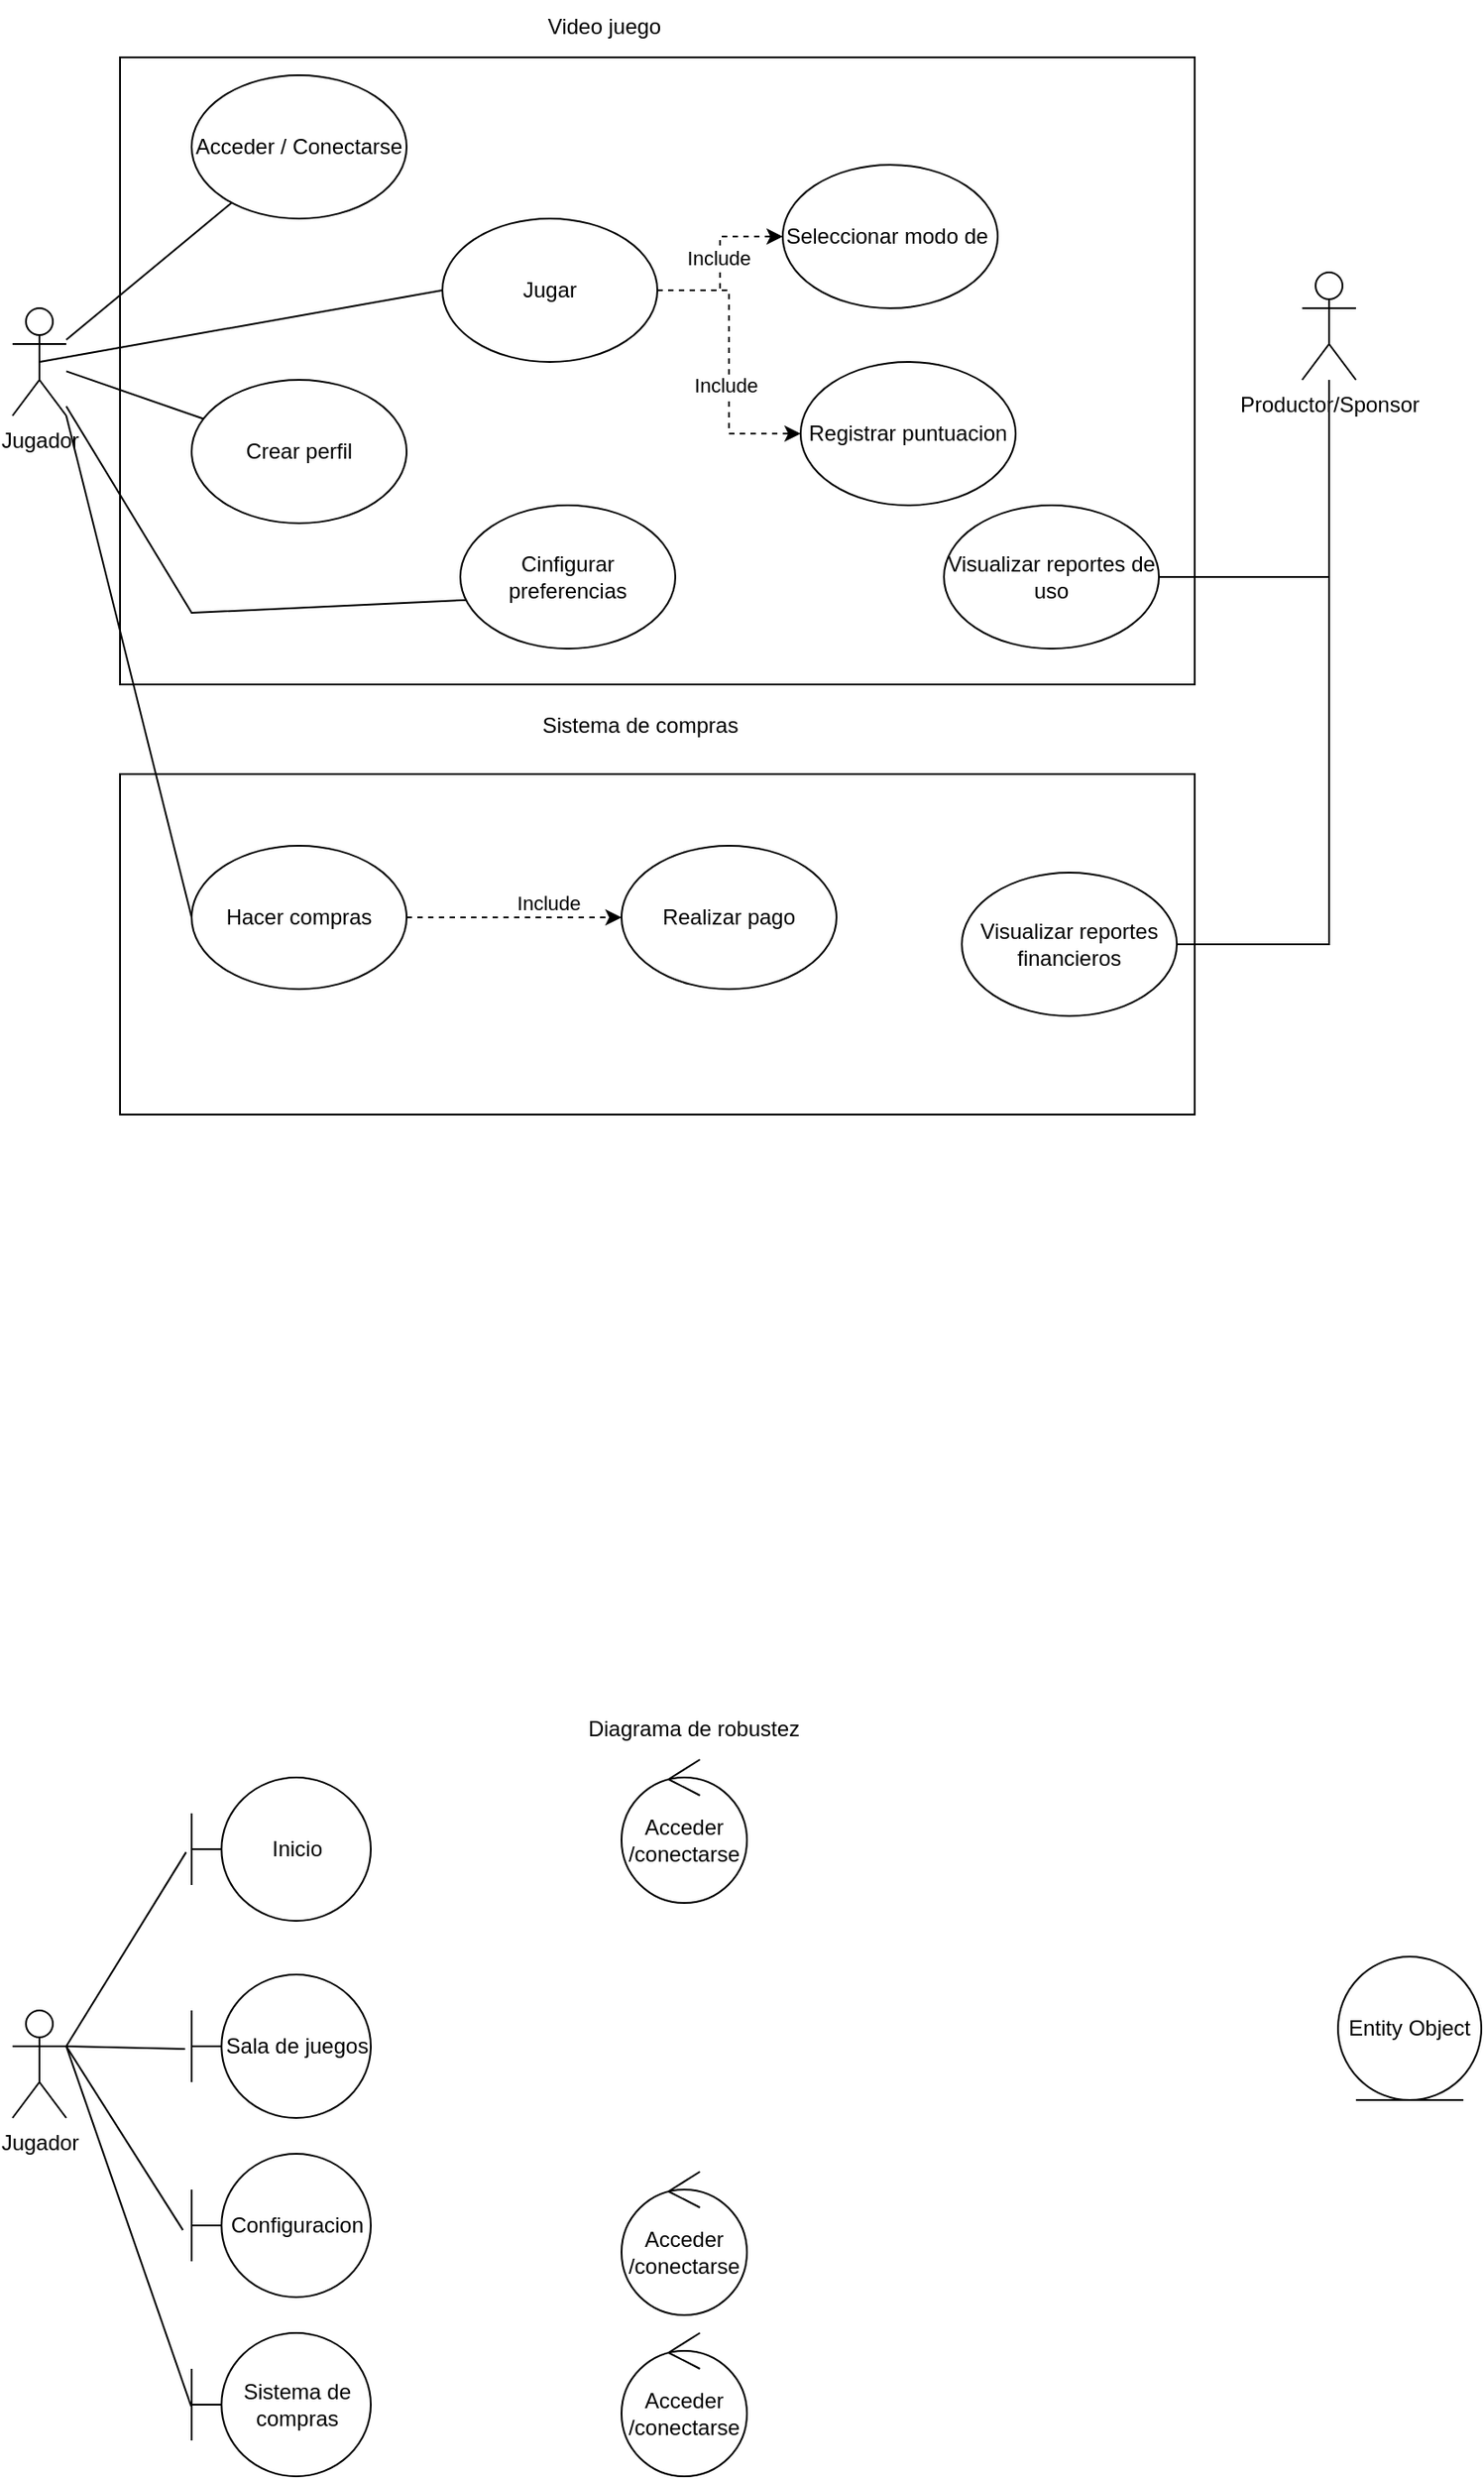 <mxfile version="24.7.17">
  <diagram name="Page-1" id="NE_QDzCsGQ2IUwWmbjlV">
    <mxGraphModel dx="1229" dy="773" grid="1" gridSize="10" guides="1" tooltips="1" connect="1" arrows="1" fold="1" page="1" pageScale="1" pageWidth="850" pageHeight="1100" math="0" shadow="0">
      <root>
        <mxCell id="0" />
        <mxCell id="1" parent="0" />
        <mxCell id="tEenduS5illh0GwvhTWt-1" value="" style="rounded=0;whiteSpace=wrap;html=1;" vertex="1" parent="1">
          <mxGeometry x="100" y="40" width="600" height="350" as="geometry" />
        </mxCell>
        <mxCell id="tEenduS5illh0GwvhTWt-2" value="Jugador&lt;div&gt;&lt;br&gt;&lt;/div&gt;" style="shape=umlActor;verticalLabelPosition=bottom;verticalAlign=top;html=1;outlineConnect=0;" vertex="1" parent="1">
          <mxGeometry x="40" y="180" width="30" height="60" as="geometry" />
        </mxCell>
        <mxCell id="tEenduS5illh0GwvhTWt-3" value="Productor/Sponsor" style="shape=umlActor;verticalLabelPosition=bottom;verticalAlign=top;html=1;outlineConnect=0;" vertex="1" parent="1">
          <mxGeometry x="760" y="160" width="30" height="60" as="geometry" />
        </mxCell>
        <mxCell id="tEenduS5illh0GwvhTWt-4" value="Acceder / Conectarse" style="ellipse;whiteSpace=wrap;html=1;" vertex="1" parent="1">
          <mxGeometry x="140" y="50" width="120" height="80" as="geometry" />
        </mxCell>
        <mxCell id="tEenduS5illh0GwvhTWt-15" style="edgeStyle=orthogonalEdgeStyle;rounded=0;orthogonalLoop=1;jettySize=auto;html=1;entryX=0;entryY=0.5;entryDx=0;entryDy=0;dashed=1;" edge="1" parent="1" source="tEenduS5illh0GwvhTWt-5" target="tEenduS5illh0GwvhTWt-9">
          <mxGeometry relative="1" as="geometry" />
        </mxCell>
        <mxCell id="tEenduS5illh0GwvhTWt-20" value="Include" style="edgeLabel;html=1;align=center;verticalAlign=middle;resizable=0;points=[];" vertex="1" connectable="0" parent="tEenduS5illh0GwvhTWt-15">
          <mxGeometry x="0.074" y="1" relative="1" as="geometry">
            <mxPoint as="offset" />
          </mxGeometry>
        </mxCell>
        <mxCell id="tEenduS5illh0GwvhTWt-16" style="edgeStyle=orthogonalEdgeStyle;rounded=0;orthogonalLoop=1;jettySize=auto;html=1;dashed=1;" edge="1" parent="1" source="tEenduS5illh0GwvhTWt-5" target="tEenduS5illh0GwvhTWt-8">
          <mxGeometry relative="1" as="geometry" />
        </mxCell>
        <mxCell id="tEenduS5illh0GwvhTWt-19" value="Include" style="edgeLabel;html=1;align=center;verticalAlign=middle;resizable=0;points=[];" vertex="1" connectable="0" parent="tEenduS5illh0GwvhTWt-16">
          <mxGeometry x="0.154" y="-2" relative="1" as="geometry">
            <mxPoint as="offset" />
          </mxGeometry>
        </mxCell>
        <mxCell id="tEenduS5illh0GwvhTWt-5" value="Jugar" style="ellipse;whiteSpace=wrap;html=1;" vertex="1" parent="1">
          <mxGeometry x="280" y="130" width="120" height="80" as="geometry" />
        </mxCell>
        <mxCell id="tEenduS5illh0GwvhTWt-6" value="Crear perfil" style="ellipse;whiteSpace=wrap;html=1;" vertex="1" parent="1">
          <mxGeometry x="140" y="220" width="120" height="80" as="geometry" />
        </mxCell>
        <mxCell id="tEenduS5illh0GwvhTWt-7" value="Cinfigurar preferencias" style="ellipse;whiteSpace=wrap;html=1;" vertex="1" parent="1">
          <mxGeometry x="290" y="290" width="120" height="80" as="geometry" />
        </mxCell>
        <mxCell id="tEenduS5illh0GwvhTWt-8" value="Registrar puntuacion" style="ellipse;whiteSpace=wrap;html=1;" vertex="1" parent="1">
          <mxGeometry x="480" y="210" width="120" height="80" as="geometry" />
        </mxCell>
        <mxCell id="tEenduS5illh0GwvhTWt-9" value="Seleccionar modo de&amp;nbsp;" style="ellipse;whiteSpace=wrap;html=1;" vertex="1" parent="1">
          <mxGeometry x="470" y="100" width="120" height="80" as="geometry" />
        </mxCell>
        <mxCell id="tEenduS5illh0GwvhTWt-10" value="" style="endArrow=none;html=1;rounded=0;exitX=0.029;exitY=0.661;exitDx=0;exitDy=0;exitPerimeter=0;" edge="1" parent="1" source="tEenduS5illh0GwvhTWt-7" target="tEenduS5illh0GwvhTWt-2">
          <mxGeometry width="50" height="50" relative="1" as="geometry">
            <mxPoint x="400" y="320" as="sourcePoint" />
            <mxPoint x="450" y="270" as="targetPoint" />
            <Array as="points">
              <mxPoint x="140" y="350" />
            </Array>
          </mxGeometry>
        </mxCell>
        <mxCell id="tEenduS5illh0GwvhTWt-11" value="" style="endArrow=none;html=1;rounded=0;" edge="1" parent="1" source="tEenduS5illh0GwvhTWt-6" target="tEenduS5illh0GwvhTWt-2">
          <mxGeometry width="50" height="50" relative="1" as="geometry">
            <mxPoint x="130" y="290" as="sourcePoint" />
            <mxPoint x="180" y="240" as="targetPoint" />
          </mxGeometry>
        </mxCell>
        <mxCell id="tEenduS5illh0GwvhTWt-13" value="" style="endArrow=none;html=1;rounded=0;" edge="1" parent="1" source="tEenduS5illh0GwvhTWt-2" target="tEenduS5illh0GwvhTWt-4">
          <mxGeometry width="50" height="50" relative="1" as="geometry">
            <mxPoint x="400" y="320" as="sourcePoint" />
            <mxPoint x="450" y="270" as="targetPoint" />
          </mxGeometry>
        </mxCell>
        <mxCell id="tEenduS5illh0GwvhTWt-14" value="" style="endArrow=none;html=1;rounded=0;exitX=0.5;exitY=0.5;exitDx=0;exitDy=0;exitPerimeter=0;entryX=0;entryY=0.5;entryDx=0;entryDy=0;" edge="1" parent="1" source="tEenduS5illh0GwvhTWt-2" target="tEenduS5illh0GwvhTWt-5">
          <mxGeometry width="50" height="50" relative="1" as="geometry">
            <mxPoint x="400" y="320" as="sourcePoint" />
            <mxPoint x="450" y="270" as="targetPoint" />
          </mxGeometry>
        </mxCell>
        <mxCell id="tEenduS5illh0GwvhTWt-18" style="edgeStyle=orthogonalEdgeStyle;rounded=0;orthogonalLoop=1;jettySize=auto;html=1;endArrow=none;endFill=0;" edge="1" parent="1" source="tEenduS5illh0GwvhTWt-17" target="tEenduS5illh0GwvhTWt-3">
          <mxGeometry relative="1" as="geometry" />
        </mxCell>
        <mxCell id="tEenduS5illh0GwvhTWt-17" value="Visualizar reportes de uso" style="ellipse;whiteSpace=wrap;html=1;" vertex="1" parent="1">
          <mxGeometry x="560" y="290" width="120" height="80" as="geometry" />
        </mxCell>
        <mxCell id="tEenduS5illh0GwvhTWt-21" value="Video juego" style="text;html=1;align=center;verticalAlign=middle;resizable=0;points=[];autosize=1;strokeColor=none;fillColor=none;" vertex="1" parent="1">
          <mxGeometry x="325" y="8" width="90" height="30" as="geometry" />
        </mxCell>
        <mxCell id="tEenduS5illh0GwvhTWt-22" value="Sistema de compras" style="text;html=1;align=center;verticalAlign=middle;resizable=0;points=[];autosize=1;strokeColor=none;fillColor=none;" vertex="1" parent="1">
          <mxGeometry x="325" y="398" width="130" height="30" as="geometry" />
        </mxCell>
        <mxCell id="tEenduS5illh0GwvhTWt-24" value="" style="rounded=0;whiteSpace=wrap;html=1;" vertex="1" parent="1">
          <mxGeometry x="100" y="440" width="600" height="190" as="geometry" />
        </mxCell>
        <mxCell id="tEenduS5illh0GwvhTWt-28" style="edgeStyle=orthogonalEdgeStyle;rounded=0;orthogonalLoop=1;jettySize=auto;html=1;dashed=1;" edge="1" parent="1" source="tEenduS5illh0GwvhTWt-25" target="tEenduS5illh0GwvhTWt-26">
          <mxGeometry relative="1" as="geometry" />
        </mxCell>
        <mxCell id="tEenduS5illh0GwvhTWt-29" value="Include" style="edgeLabel;html=1;align=center;verticalAlign=middle;resizable=0;points=[];" vertex="1" connectable="0" parent="tEenduS5illh0GwvhTWt-28">
          <mxGeometry x="0.319" y="8" relative="1" as="geometry">
            <mxPoint as="offset" />
          </mxGeometry>
        </mxCell>
        <mxCell id="tEenduS5illh0GwvhTWt-25" value="Hacer compras" style="ellipse;whiteSpace=wrap;html=1;" vertex="1" parent="1">
          <mxGeometry x="140" y="480" width="120" height="80" as="geometry" />
        </mxCell>
        <mxCell id="tEenduS5illh0GwvhTWt-26" value="Realizar pago" style="ellipse;whiteSpace=wrap;html=1;" vertex="1" parent="1">
          <mxGeometry x="380" y="480" width="120" height="80" as="geometry" />
        </mxCell>
        <mxCell id="tEenduS5illh0GwvhTWt-30" style="edgeStyle=orthogonalEdgeStyle;rounded=0;orthogonalLoop=1;jettySize=auto;html=1;endArrow=none;endFill=0;" edge="1" parent="1" source="tEenduS5illh0GwvhTWt-27" target="tEenduS5illh0GwvhTWt-3">
          <mxGeometry relative="1" as="geometry" />
        </mxCell>
        <mxCell id="tEenduS5illh0GwvhTWt-27" value="Visualizar reportes financieros" style="ellipse;whiteSpace=wrap;html=1;" vertex="1" parent="1">
          <mxGeometry x="570" y="495" width="120" height="80" as="geometry" />
        </mxCell>
        <mxCell id="tEenduS5illh0GwvhTWt-31" value="" style="endArrow=none;html=1;rounded=0;entryX=0;entryY=0.5;entryDx=0;entryDy=0;exitX=1;exitY=1;exitDx=0;exitDy=0;exitPerimeter=0;" edge="1" parent="1" source="tEenduS5illh0GwvhTWt-2" target="tEenduS5illh0GwvhTWt-25">
          <mxGeometry width="50" height="50" relative="1" as="geometry">
            <mxPoint x="400" y="320" as="sourcePoint" />
            <mxPoint x="450" y="270" as="targetPoint" />
          </mxGeometry>
        </mxCell>
        <mxCell id="tEenduS5illh0GwvhTWt-32" value="Jugador&lt;div&gt;&lt;br&gt;&lt;/div&gt;" style="shape=umlActor;verticalLabelPosition=bottom;verticalAlign=top;html=1;outlineConnect=0;" vertex="1" parent="1">
          <mxGeometry x="40" y="1130" width="30" height="60" as="geometry" />
        </mxCell>
        <mxCell id="tEenduS5illh0GwvhTWt-33" value="Inicio" style="shape=umlBoundary;whiteSpace=wrap;html=1;" vertex="1" parent="1">
          <mxGeometry x="140" y="1000" width="100" height="80" as="geometry" />
        </mxCell>
        <mxCell id="tEenduS5illh0GwvhTWt-34" value="Entity Object" style="ellipse;shape=umlEntity;whiteSpace=wrap;html=1;" vertex="1" parent="1">
          <mxGeometry x="780" y="1100" width="80" height="80" as="geometry" />
        </mxCell>
        <mxCell id="tEenduS5illh0GwvhTWt-35" value="Acceder&lt;div&gt;/conectarse&lt;/div&gt;" style="ellipse;shape=umlControl;whiteSpace=wrap;html=1;" vertex="1" parent="1">
          <mxGeometry x="380" y="990" width="70" height="80" as="geometry" />
        </mxCell>
        <mxCell id="tEenduS5illh0GwvhTWt-39" value="Diagrama de robustez" style="text;html=1;align=center;verticalAlign=middle;resizable=0;points=[];autosize=1;strokeColor=none;fillColor=none;" vertex="1" parent="1">
          <mxGeometry x="350" y="958" width="140" height="30" as="geometry" />
        </mxCell>
        <mxCell id="tEenduS5illh0GwvhTWt-40" value="Sala de juegos" style="shape=umlBoundary;whiteSpace=wrap;html=1;" vertex="1" parent="1">
          <mxGeometry x="140" y="1110" width="100" height="80" as="geometry" />
        </mxCell>
        <mxCell id="tEenduS5illh0GwvhTWt-41" value="Configuracion" style="shape=umlBoundary;whiteSpace=wrap;html=1;" vertex="1" parent="1">
          <mxGeometry x="140" y="1210" width="100" height="80" as="geometry" />
        </mxCell>
        <mxCell id="tEenduS5illh0GwvhTWt-42" value="Sistema de compras" style="shape=umlBoundary;whiteSpace=wrap;html=1;" vertex="1" parent="1">
          <mxGeometry x="140" y="1310" width="100" height="80" as="geometry" />
        </mxCell>
        <mxCell id="tEenduS5illh0GwvhTWt-43" value="Acceder&lt;div&gt;/conectarse&lt;/div&gt;" style="ellipse;shape=umlControl;whiteSpace=wrap;html=1;" vertex="1" parent="1">
          <mxGeometry x="380" y="1220" width="70" height="80" as="geometry" />
        </mxCell>
        <mxCell id="tEenduS5illh0GwvhTWt-44" value="Acceder&lt;div&gt;/conectarse&lt;/div&gt;" style="ellipse;shape=umlControl;whiteSpace=wrap;html=1;" vertex="1" parent="1">
          <mxGeometry x="380" y="1310" width="70" height="80" as="geometry" />
        </mxCell>
        <mxCell id="tEenduS5illh0GwvhTWt-46" value="" style="endArrow=none;html=1;rounded=0;entryX=-0.031;entryY=0.521;entryDx=0;entryDy=0;entryPerimeter=0;" edge="1" parent="1" target="tEenduS5illh0GwvhTWt-33">
          <mxGeometry width="50" height="50" relative="1" as="geometry">
            <mxPoint x="70" y="1150" as="sourcePoint" />
            <mxPoint x="450" y="1070" as="targetPoint" />
          </mxGeometry>
        </mxCell>
        <mxCell id="tEenduS5illh0GwvhTWt-47" value="" style="endArrow=none;html=1;rounded=0;entryX=-0.037;entryY=0.518;entryDx=0;entryDy=0;entryPerimeter=0;exitX=1;exitY=0.333;exitDx=0;exitDy=0;exitPerimeter=0;" edge="1" parent="1" source="tEenduS5illh0GwvhTWt-32" target="tEenduS5illh0GwvhTWt-40">
          <mxGeometry width="50" height="50" relative="1" as="geometry">
            <mxPoint x="80" y="1151" as="sourcePoint" />
            <mxPoint x="147" y="1052" as="targetPoint" />
          </mxGeometry>
        </mxCell>
        <mxCell id="tEenduS5illh0GwvhTWt-48" value="" style="endArrow=none;html=1;rounded=0;entryX=-0.049;entryY=0.532;entryDx=0;entryDy=0;entryPerimeter=0;exitX=1;exitY=0.333;exitDx=0;exitDy=0;exitPerimeter=0;" edge="1" parent="1" source="tEenduS5illh0GwvhTWt-32" target="tEenduS5illh0GwvhTWt-41">
          <mxGeometry width="50" height="50" relative="1" as="geometry">
            <mxPoint x="90" y="1158" as="sourcePoint" />
            <mxPoint x="157" y="1062" as="targetPoint" />
          </mxGeometry>
        </mxCell>
        <mxCell id="tEenduS5illh0GwvhTWt-49" value="" style="endArrow=none;html=1;rounded=0;entryX=-0.003;entryY=0.511;entryDx=0;entryDy=0;entryPerimeter=0;exitX=1;exitY=0.333;exitDx=0;exitDy=0;exitPerimeter=0;" edge="1" parent="1" source="tEenduS5illh0GwvhTWt-32" target="tEenduS5illh0GwvhTWt-42">
          <mxGeometry width="50" height="50" relative="1" as="geometry">
            <mxPoint x="100" y="1168" as="sourcePoint" />
            <mxPoint x="167" y="1072" as="targetPoint" />
          </mxGeometry>
        </mxCell>
      </root>
    </mxGraphModel>
  </diagram>
</mxfile>
